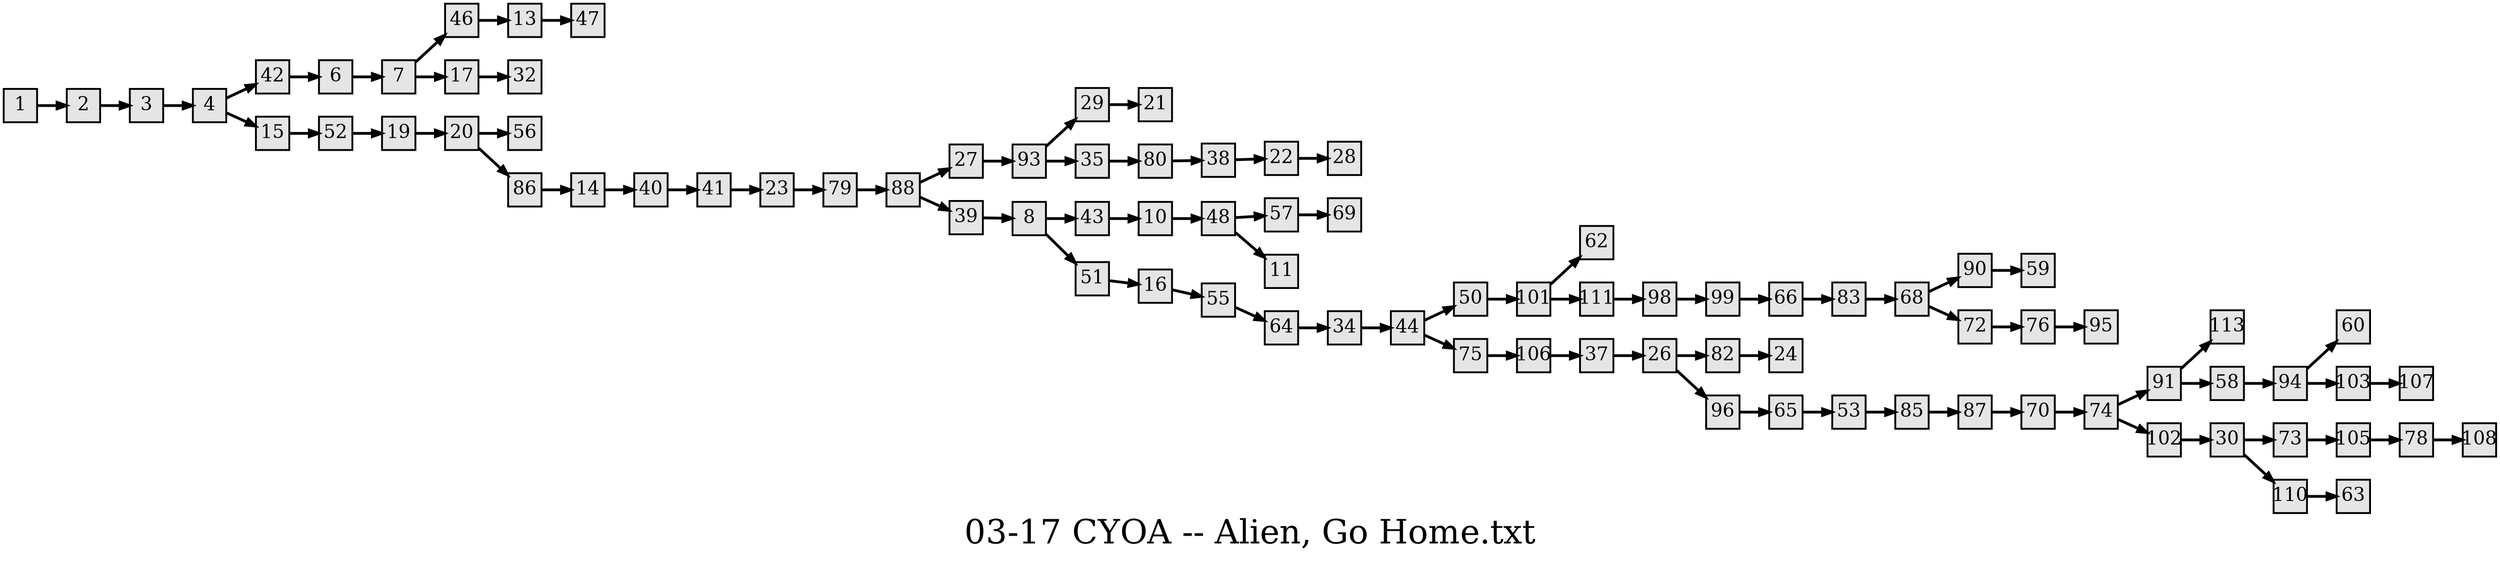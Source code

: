 digraph g{
  graph [ label="03-17 CYOA -- Alien, Go Home.txt" rankdir=LR, ordering=out, fontsize=36, nodesep="0.35", ranksep="0.45"];
  node  [shape=rect, penwidth=2, fontsize=20, style=filled, fillcolor=grey90, margin="0,0", labelfloat=true, regular=true, fixedsize=true];
  edge  [labelfloat=true, penwidth=3, fontsize=12];

  1 -> 2;
  2 -> 3;
  3 -> 4;
  4 -> 42;
  4 -> 15;
  6 -> 7;
  7 -> 46;
  7 -> 17;
  8 -> 43;
  8 -> 51;
  10 -> 48;
  13 -> 47;
  14 -> 40;
  15 -> 52;
  16 -> 55;
  17 -> 32;
  19 -> 20;
  20 -> 56;
  20 -> 86;
  22 -> 28;
  23 -> 79;
  26 -> 82;
  26 -> 96;
  27 -> 93;
  29 -> 21;
  30 -> 73;
  30 -> 110;
  34 -> 44;
  35 -> 80;
  37 -> 26;
  38 -> 22;
  39 -> 8;
  40 -> 41;
  41 -> 23;
  42 -> 6;
  43 -> 10;
  44 -> 50;
  44 -> 75;
  46 -> 13;
  48 -> 57;
  48 -> 11;
  50 -> 101;
  51 -> 16;
  52 -> 19;
  53 -> 85;
  55 -> 64;
  57 -> 69;
  58 -> 94;
  64 -> 34;
  65 -> 53;
  66 -> 83;
  68 -> 90;
  68 -> 72;
  70 -> 74;
  72 -> 76;
  73 -> 105;
  74 -> 91;
  74 -> 102;
  75 -> 106;
  76 -> 95;
  78 -> 108;
  79 -> 88;
  80 -> 38;
  82 -> 24;
  83 -> 68;
  85 -> 87;
  86 -> 14;
  87 -> 70;
  88 -> 27;
  88 -> 39;
  90 -> 59;
  91 -> 113;
  91 -> 58;
  93 -> 29;
  93 -> 35;
  94 -> 60;
  94 -> 103;
  96 -> 65;
  98 -> 99;
  99 -> 66;
  101 -> 62;
  101 -> 111;
  102 -> 30;
  103 -> 107;
  105 -> 78;
  106 -> 37;
  110 -> 63;
  111 -> 98;
}

